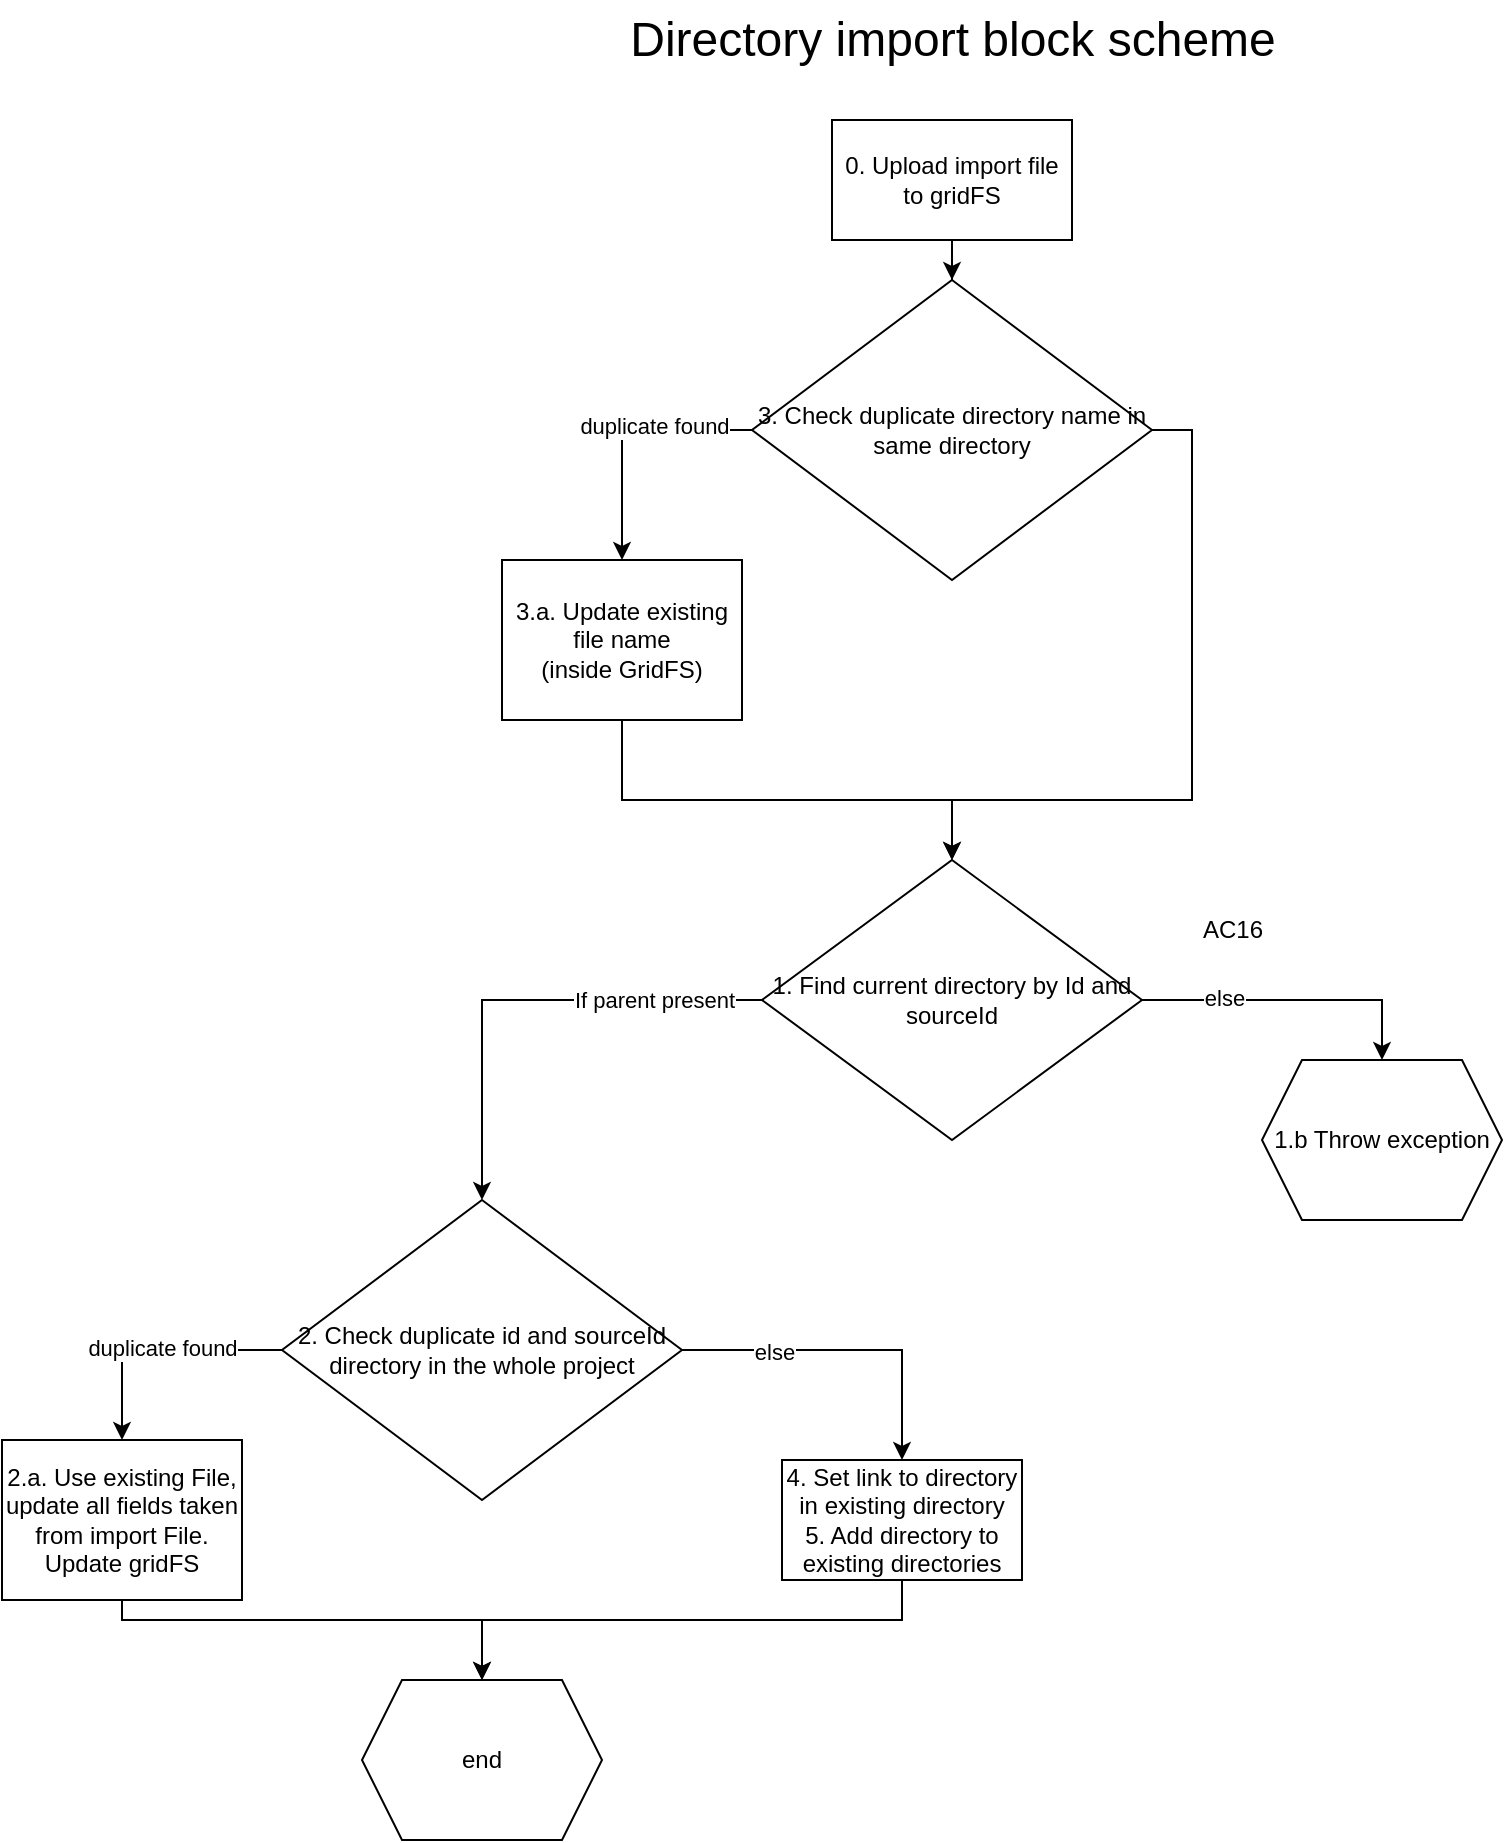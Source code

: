 <mxfile version="25.0.3">
  <diagram name="Page-1" id="va4k0f_nJbWV34mwGtOb">
    <mxGraphModel dx="2280" dy="757" grid="1" gridSize="10" guides="1" tooltips="1" connect="1" arrows="1" fold="1" page="1" pageScale="1" pageWidth="850" pageHeight="1100" math="0" shadow="0">
      <root>
        <mxCell id="0" />
        <mxCell id="1" parent="0" />
        <mxCell id="Yy6gV7j6i5Dh0S2EMn8l-1" value="1. Find current directory by Id and sourceId" style="rhombus;whiteSpace=wrap;html=1;" parent="1" vertex="1">
          <mxGeometry x="130" y="450" width="190" height="140" as="geometry" />
        </mxCell>
        <mxCell id="Yy6gV7j6i5Dh0S2EMn8l-3" style="edgeStyle=orthogonalEdgeStyle;rounded=0;orthogonalLoop=1;jettySize=auto;html=1;exitX=0;exitY=0.5;exitDx=0;exitDy=0;entryX=0.5;entryY=0;entryDx=0;entryDy=0;" parent="1" source="Yy6gV7j6i5Dh0S2EMn8l-1" target="Yy6gV7j6i5Dh0S2EMn8l-42" edge="1">
          <mxGeometry relative="1" as="geometry">
            <mxPoint x="-70" y="750" as="targetPoint" />
          </mxGeometry>
        </mxCell>
        <mxCell id="Yy6gV7j6i5Dh0S2EMn8l-6" style="edgeStyle=orthogonalEdgeStyle;rounded=0;orthogonalLoop=1;jettySize=auto;html=1;exitX=1;exitY=0.5;exitDx=0;exitDy=0;entryX=0.5;entryY=0;entryDx=0;entryDy=0;" parent="1" source="Yy6gV7j6i5Dh0S2EMn8l-1" target="Yy6gV7j6i5Dh0S2EMn8l-8" edge="1">
          <mxGeometry relative="1" as="geometry" />
        </mxCell>
        <mxCell id="Yy6gV7j6i5Dh0S2EMn8l-7" value="If parent present" style="edgeLabel;html=1;align=center;verticalAlign=middle;resizable=0;points=[];" parent="Yy6gV7j6i5Dh0S2EMn8l-6" vertex="1" connectable="0">
          <mxGeometry x="-0.418" y="1" relative="1" as="geometry">
            <mxPoint x="-288" y="1" as="offset" />
          </mxGeometry>
        </mxCell>
        <mxCell id="Yy6gV7j6i5Dh0S2EMn8l-20" value="else" style="edgeLabel;html=1;align=center;verticalAlign=middle;resizable=0;points=[];" parent="Yy6gV7j6i5Dh0S2EMn8l-6" vertex="1" connectable="0">
          <mxGeometry x="-0.459" y="1" relative="1" as="geometry">
            <mxPoint as="offset" />
          </mxGeometry>
        </mxCell>
        <mxCell id="Yy6gV7j6i5Dh0S2EMn8l-8" value="1.b Throw exception" style="shape=hexagon;perimeter=hexagonPerimeter2;whiteSpace=wrap;html=1;fixedSize=1;" parent="1" vertex="1">
          <mxGeometry x="380" y="550" width="120" height="80" as="geometry" />
        </mxCell>
        <mxCell id="ftbW19NOlMvbrqb5VDTn-8" style="edgeStyle=orthogonalEdgeStyle;rounded=0;orthogonalLoop=1;jettySize=auto;html=1;exitX=0.5;exitY=1;exitDx=0;exitDy=0;entryX=0.5;entryY=0;entryDx=0;entryDy=0;" parent="1" source="Yy6gV7j6i5Dh0S2EMn8l-13" target="IDn4wdJRO2b4xpJ31tN9-12" edge="1">
          <mxGeometry relative="1" as="geometry">
            <Array as="points">
              <mxPoint x="-190" y="830" />
              <mxPoint x="-10" y="830" />
            </Array>
          </mxGeometry>
        </mxCell>
        <mxCell id="Yy6gV7j6i5Dh0S2EMn8l-13" value="2.a. Use existing File, update all fields taken from import File. Update gridFS" style="rounded=0;whiteSpace=wrap;html=1;" parent="1" vertex="1">
          <mxGeometry x="-250" y="740" width="120" height="80" as="geometry" />
        </mxCell>
        <mxCell id="ftbW19NOlMvbrqb5VDTn-4" style="edgeStyle=orthogonalEdgeStyle;rounded=0;orthogonalLoop=1;jettySize=auto;html=1;exitX=0;exitY=0.5;exitDx=0;exitDy=0;entryX=0.5;entryY=0;entryDx=0;entryDy=0;" parent="1" source="Yy6gV7j6i5Dh0S2EMn8l-42" target="Yy6gV7j6i5Dh0S2EMn8l-13" edge="1">
          <mxGeometry relative="1" as="geometry" />
        </mxCell>
        <mxCell id="ftbW19NOlMvbrqb5VDTn-5" value="duplicate found" style="edgeLabel;html=1;align=center;verticalAlign=middle;resizable=0;points=[];" parent="ftbW19NOlMvbrqb5VDTn-4" vertex="1" connectable="0">
          <mxGeometry x="-0.04" y="-1" relative="1" as="geometry">
            <mxPoint as="offset" />
          </mxGeometry>
        </mxCell>
        <mxCell id="Yy6gV7j6i5Dh0S2EMn8l-42" value="2. Check duplicate id and sourceId directory in the whole project" style="rhombus;whiteSpace=wrap;html=1;" parent="1" vertex="1">
          <mxGeometry x="-110" y="620" width="200" height="150" as="geometry" />
        </mxCell>
        <mxCell id="Yy6gV7j6i5Dh0S2EMn8l-47" value="Directory import block scheme" style="text;html=1;align=center;verticalAlign=middle;resizable=0;points=[];autosize=1;strokeColor=none;fillColor=none;fontSize=24;" parent="1" vertex="1">
          <mxGeometry x="50" y="20" width="350" height="40" as="geometry" />
        </mxCell>
        <mxCell id="IDn4wdJRO2b4xpJ31tN9-5" value="AC16" style="text;html=1;align=center;verticalAlign=middle;resizable=0;points=[];autosize=1;strokeColor=none;fillColor=none;" parent="1" vertex="1">
          <mxGeometry x="340" y="470" width="50" height="30" as="geometry" />
        </mxCell>
        <mxCell id="IDn4wdJRO2b4xpJ31tN9-12" value="end" style="shape=hexagon;perimeter=hexagonPerimeter2;whiteSpace=wrap;html=1;fixedSize=1;" parent="1" vertex="1">
          <mxGeometry x="-70" y="860" width="120" height="80" as="geometry" />
        </mxCell>
        <mxCell id="WRiFMVYrs_YTzSIGAjRq-9" value="" style="edgeStyle=orthogonalEdgeStyle;rounded=0;orthogonalLoop=1;jettySize=auto;html=1;" parent="1" source="ftbW19NOlMvbrqb5VDTn-1" target="WRiFMVYrs_YTzSIGAjRq-8" edge="1">
          <mxGeometry relative="1" as="geometry" />
        </mxCell>
        <mxCell id="ftbW19NOlMvbrqb5VDTn-1" value="0. Upload import file to gridFS" style="rounded=0;whiteSpace=wrap;html=1;" parent="1" vertex="1">
          <mxGeometry x="165" y="80" width="120" height="60" as="geometry" />
        </mxCell>
        <mxCell id="ftbW19NOlMvbrqb5VDTn-15" style="edgeStyle=orthogonalEdgeStyle;rounded=0;orthogonalLoop=1;jettySize=auto;html=1;exitX=0.5;exitY=1;exitDx=0;exitDy=0;entryX=0.5;entryY=0;entryDx=0;entryDy=0;" parent="1" source="ftbW19NOlMvbrqb5VDTn-9" target="IDn4wdJRO2b4xpJ31tN9-12" edge="1">
          <mxGeometry relative="1" as="geometry">
            <Array as="points">
              <mxPoint x="200" y="830" />
              <mxPoint x="-10" y="830" />
            </Array>
          </mxGeometry>
        </mxCell>
        <mxCell id="ftbW19NOlMvbrqb5VDTn-9" value="4. Set link to directory in existing directory&lt;br&gt;5. Add directory to existing directories" style="rounded=0;whiteSpace=wrap;html=1;" parent="1" vertex="1">
          <mxGeometry x="140" y="750" width="120" height="60" as="geometry" />
        </mxCell>
        <mxCell id="WRiFMVYrs_YTzSIGAjRq-1" style="edgeStyle=orthogonalEdgeStyle;rounded=0;orthogonalLoop=1;jettySize=auto;html=1;exitX=0.5;exitY=1;exitDx=0;exitDy=0;entryX=0.5;entryY=0;entryDx=0;entryDy=0;" parent="1" source="WRiFMVYrs_YTzSIGAjRq-2" edge="1">
          <mxGeometry relative="1" as="geometry">
            <Array as="points">
              <mxPoint x="60" y="420" />
              <mxPoint x="225" y="420" />
            </Array>
            <mxPoint x="225" y="450" as="targetPoint" />
          </mxGeometry>
        </mxCell>
        <mxCell id="WRiFMVYrs_YTzSIGAjRq-2" value="3.a. Update existing file name&lt;div&gt;(inside GridFS)&lt;/div&gt;" style="rounded=0;whiteSpace=wrap;html=1;" parent="1" vertex="1">
          <mxGeometry y="300" width="120" height="80" as="geometry" />
        </mxCell>
        <mxCell id="WRiFMVYrs_YTzSIGAjRq-3" style="edgeStyle=orthogonalEdgeStyle;rounded=0;orthogonalLoop=1;jettySize=auto;html=1;exitX=1;exitY=0.5;exitDx=0;exitDy=0;entryX=0.5;entryY=0;entryDx=0;entryDy=0;" parent="1" source="Yy6gV7j6i5Dh0S2EMn8l-42" target="ftbW19NOlMvbrqb5VDTn-9" edge="1">
          <mxGeometry relative="1" as="geometry">
            <mxPoint x="100" y="705" as="sourcePoint" />
            <mxPoint x="210" y="740" as="targetPoint" />
          </mxGeometry>
        </mxCell>
        <mxCell id="WRiFMVYrs_YTzSIGAjRq-4" value="else" style="edgeLabel;html=1;align=center;verticalAlign=middle;resizable=0;points=[];" parent="WRiFMVYrs_YTzSIGAjRq-3" vertex="1" connectable="0">
          <mxGeometry x="-0.448" y="-1" relative="1" as="geometry">
            <mxPoint as="offset" />
          </mxGeometry>
        </mxCell>
        <mxCell id="WRiFMVYrs_YTzSIGAjRq-5" style="edgeStyle=orthogonalEdgeStyle;rounded=0;orthogonalLoop=1;jettySize=auto;html=1;exitX=0;exitY=0.5;exitDx=0;exitDy=0;entryX=0.5;entryY=0;entryDx=0;entryDy=0;" parent="1" source="WRiFMVYrs_YTzSIGAjRq-8" target="WRiFMVYrs_YTzSIGAjRq-2" edge="1">
          <mxGeometry relative="1" as="geometry" />
        </mxCell>
        <mxCell id="WRiFMVYrs_YTzSIGAjRq-6" value="duplicate found" style="edgeLabel;html=1;align=center;verticalAlign=middle;resizable=0;points=[];" parent="WRiFMVYrs_YTzSIGAjRq-5" vertex="1" connectable="0">
          <mxGeometry x="-0.244" y="-2" relative="1" as="geometry">
            <mxPoint as="offset" />
          </mxGeometry>
        </mxCell>
        <mxCell id="WRiFMVYrs_YTzSIGAjRq-7" style="edgeStyle=orthogonalEdgeStyle;rounded=0;orthogonalLoop=1;jettySize=auto;html=1;exitX=1;exitY=0.5;exitDx=0;exitDy=0;entryX=0.5;entryY=0;entryDx=0;entryDy=0;" parent="1" source="WRiFMVYrs_YTzSIGAjRq-8" target="Yy6gV7j6i5Dh0S2EMn8l-1" edge="1">
          <mxGeometry relative="1" as="geometry">
            <Array as="points">
              <mxPoint x="345" y="235" />
              <mxPoint x="345" y="420" />
              <mxPoint x="225" y="420" />
            </Array>
            <mxPoint x="225" y="450" as="targetPoint" />
          </mxGeometry>
        </mxCell>
        <mxCell id="WRiFMVYrs_YTzSIGAjRq-8" value="3. Check duplicate directory name in same directory" style="rhombus;whiteSpace=wrap;html=1;" parent="1" vertex="1">
          <mxGeometry x="125" y="160" width="200" height="150" as="geometry" />
        </mxCell>
      </root>
    </mxGraphModel>
  </diagram>
</mxfile>

